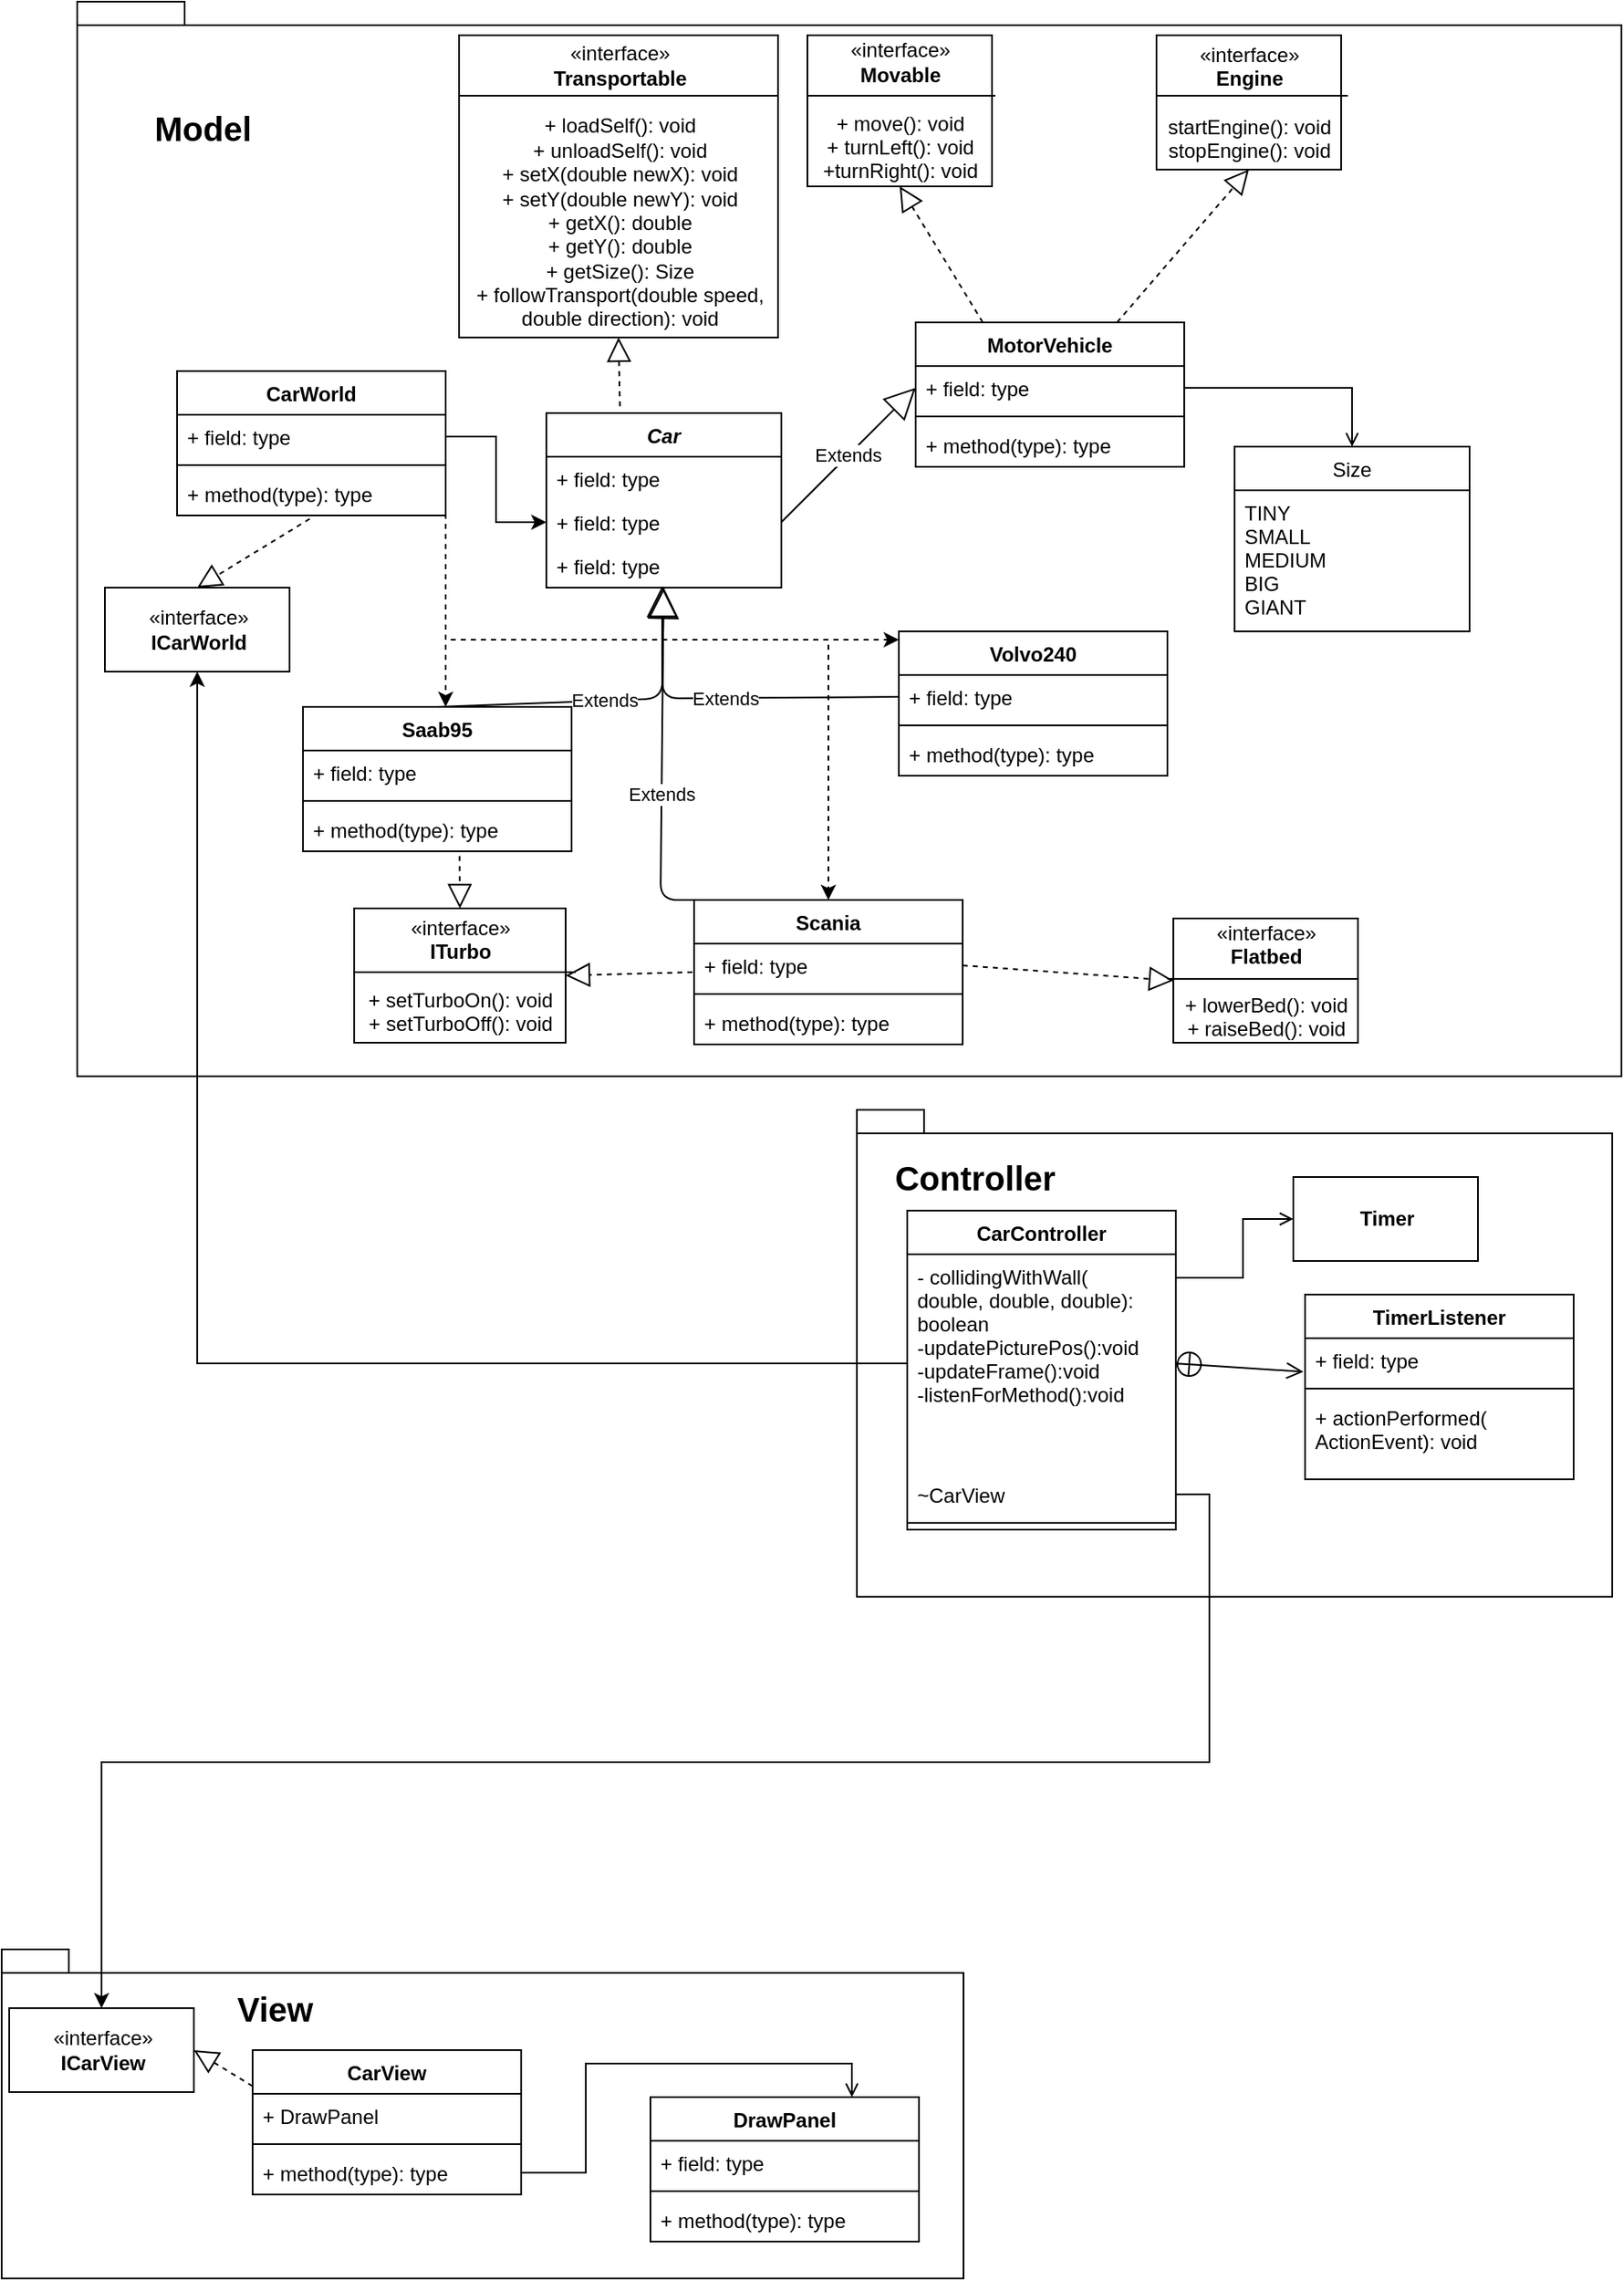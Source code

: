 <mxfile version="12.3.3" type="github" pages="1">
  <diagram name="Page-1" id="b5b7bab2-c9e2-2cf4-8b2a-24fd1a2a6d21">
    <mxGraphModel dx="1155" dy="1851" grid="1" gridSize="10" guides="1" tooltips="1" connect="1" arrows="1" fold="1" page="1" pageScale="1" pageWidth="1027" pageHeight="1169" background="#ffffff" math="0" shadow="0">
      <root>
        <mxCell id="0"/>
        <mxCell id="1" parent="0"/>
        <mxCell id="50sDM0IluNqHPnj_dnaF-17" value="" style="shape=folder;fontStyle=1;spacingTop=10;tabWidth=40;tabHeight=14;tabPosition=left;html=1;" parent="1" vertex="1">
          <mxGeometry x="517.5" y="-460" width="450" height="290" as="geometry"/>
        </mxCell>
        <mxCell id="50sDM0IluNqHPnj_dnaF-10" value="" style="shape=folder;fontStyle=1;spacingTop=10;tabWidth=40;tabHeight=14;tabPosition=left;html=1;" parent="1" vertex="1">
          <mxGeometry x="8" y="40" width="573" height="196" as="geometry"/>
        </mxCell>
        <mxCell id="50sDM0IluNqHPnj_dnaF-9" value="" style="shape=folder;fontStyle=1;spacingTop=10;tabWidth=40;tabHeight=14;tabPosition=left;html=1;" parent="1" vertex="1">
          <mxGeometry x="53" y="-1120" width="920" height="640" as="geometry"/>
        </mxCell>
        <mxCell id="A2BCTbo7lUN5HEoxAGUj-3" value="Car" style="swimlane;fontStyle=3;childLayout=stackLayout;horizontal=1;startSize=26;fillColor=none;horizontalStack=0;resizeParent=1;resizeParentMax=0;resizeLast=0;collapsible=1;marginBottom=0;" parent="1" vertex="1">
          <mxGeometry x="332.5" y="-875" width="140" height="104" as="geometry"/>
        </mxCell>
        <mxCell id="A2BCTbo7lUN5HEoxAGUj-4" value="+ field: type" style="text;strokeColor=none;fillColor=none;align=left;verticalAlign=top;spacingLeft=4;spacingRight=4;overflow=hidden;rotatable=0;points=[[0,0.5],[1,0.5]];portConstraint=eastwest;" parent="A2BCTbo7lUN5HEoxAGUj-3" vertex="1">
          <mxGeometry y="26" width="140" height="26" as="geometry"/>
        </mxCell>
        <mxCell id="A2BCTbo7lUN5HEoxAGUj-5" value="+ field: type" style="text;strokeColor=none;fillColor=none;align=left;verticalAlign=top;spacingLeft=4;spacingRight=4;overflow=hidden;rotatable=0;points=[[0,0.5],[1,0.5]];portConstraint=eastwest;" parent="A2BCTbo7lUN5HEoxAGUj-3" vertex="1">
          <mxGeometry y="52" width="140" height="26" as="geometry"/>
        </mxCell>
        <mxCell id="A2BCTbo7lUN5HEoxAGUj-6" value="+ field: type" style="text;strokeColor=none;fillColor=none;align=left;verticalAlign=top;spacingLeft=4;spacingRight=4;overflow=hidden;rotatable=0;points=[[0,0.5],[1,0.5]];portConstraint=eastwest;" parent="A2BCTbo7lUN5HEoxAGUj-3" vertex="1">
          <mxGeometry y="78" width="140" height="26" as="geometry"/>
        </mxCell>
        <mxCell id="A2BCTbo7lUN5HEoxAGUj-7" value="«interface»&lt;br&gt;&lt;b&gt;Transportable&lt;/b&gt;&lt;br&gt;&lt;br&gt;+ loadSelf(): void&lt;br&gt;+ unloadSelf(): void&lt;br&gt;+ setX(double newX): void&lt;br&gt;+ setY(double newY): void&lt;br&gt;+ getX(): double&lt;br&gt;+ getY(): double&lt;br&gt;+ getSize(): Size&lt;br&gt;+ followTransport(double speed,&lt;br&gt;double direction): void" style="html=1;" parent="1" vertex="1">
          <mxGeometry x="280.5" y="-1100" width="190" height="180" as="geometry"/>
        </mxCell>
        <mxCell id="A2BCTbo7lUN5HEoxAGUj-8" value="«interface»&lt;br&gt;&lt;b&gt;ITurbo&lt;/b&gt;&lt;br&gt;&lt;br&gt;+ setTurboOn(): void&lt;br&gt;+ setTurboOff(): void" style="html=1;" parent="1" vertex="1">
          <mxGeometry x="218" y="-580" width="126" height="80" as="geometry"/>
        </mxCell>
        <mxCell id="A2BCTbo7lUN5HEoxAGUj-9" value="«interface»&lt;br&gt;&lt;b&gt;Flatbed&lt;/b&gt;&lt;br&gt;&lt;br&gt;+ lowerBed(): void&lt;br&gt;+ raiseBed(): void" style="html=1;" parent="1" vertex="1">
          <mxGeometry x="706" y="-574" width="110" height="74" as="geometry"/>
        </mxCell>
        <mxCell id="A2BCTbo7lUN5HEoxAGUj-10" value="«interface»&lt;br&gt;&lt;b&gt;Engine&lt;/b&gt;&lt;br&gt;&lt;br&gt;startEngine(): void&lt;br&gt;stopEngine(): void" style="html=1;" parent="1" vertex="1">
          <mxGeometry x="696" y="-1100" width="110" height="80" as="geometry"/>
        </mxCell>
        <mxCell id="A2BCTbo7lUN5HEoxAGUj-11" value="«interface»&lt;br&gt;&lt;b&gt;Movable&lt;/b&gt;&lt;br&gt;&lt;br&gt;+ move(): void&lt;br&gt;+ turnLeft(): void&lt;br&gt;+turnRight(): void" style="html=1;labelPosition=center;verticalLabelPosition=middle;align=center;verticalAlign=middle;" parent="1" vertex="1">
          <mxGeometry x="488" y="-1100" width="110" height="90" as="geometry"/>
        </mxCell>
        <mxCell id="A2BCTbo7lUN5HEoxAGUj-12" value="" style="endArrow=block;dashed=1;endFill=0;endSize=12;html=1;exitX=0.313;exitY=-0.038;exitDx=0;exitDy=0;exitPerimeter=0;entryX=0.5;entryY=1;entryDx=0;entryDy=0;" parent="1" source="A2BCTbo7lUN5HEoxAGUj-3" target="A2BCTbo7lUN5HEoxAGUj-7" edge="1">
          <mxGeometry width="160" relative="1" as="geometry">
            <mxPoint x="292.5" y="-915" as="sourcePoint"/>
            <mxPoint x="380" y="-920" as="targetPoint"/>
          </mxGeometry>
        </mxCell>
        <mxCell id="A2BCTbo7lUN5HEoxAGUj-13" value="MotorVehicle" style="swimlane;fontStyle=1;align=center;verticalAlign=top;childLayout=stackLayout;horizontal=1;startSize=26;horizontalStack=0;resizeParent=1;resizeParentMax=0;resizeLast=0;collapsible=1;marginBottom=0;" parent="1" vertex="1">
          <mxGeometry x="552.5" y="-929" width="160" height="86" as="geometry"/>
        </mxCell>
        <mxCell id="A2BCTbo7lUN5HEoxAGUj-14" value="+ field: type" style="text;strokeColor=none;fillColor=none;align=left;verticalAlign=top;spacingLeft=4;spacingRight=4;overflow=hidden;rotatable=0;points=[[0,0.5],[1,0.5]];portConstraint=eastwest;" parent="A2BCTbo7lUN5HEoxAGUj-13" vertex="1">
          <mxGeometry y="26" width="160" height="26" as="geometry"/>
        </mxCell>
        <mxCell id="A2BCTbo7lUN5HEoxAGUj-15" value="" style="line;strokeWidth=1;fillColor=none;align=left;verticalAlign=middle;spacingTop=-1;spacingLeft=3;spacingRight=3;rotatable=0;labelPosition=right;points=[];portConstraint=eastwest;" parent="A2BCTbo7lUN5HEoxAGUj-13" vertex="1">
          <mxGeometry y="52" width="160" height="8" as="geometry"/>
        </mxCell>
        <mxCell id="A2BCTbo7lUN5HEoxAGUj-16" value="+ method(type): type" style="text;strokeColor=none;fillColor=none;align=left;verticalAlign=top;spacingLeft=4;spacingRight=4;overflow=hidden;rotatable=0;points=[[0,0.5],[1,0.5]];portConstraint=eastwest;" parent="A2BCTbo7lUN5HEoxAGUj-13" vertex="1">
          <mxGeometry y="60" width="160" height="26" as="geometry"/>
        </mxCell>
        <mxCell id="A2BCTbo7lUN5HEoxAGUj-18" value="Extends" style="endArrow=block;endSize=16;endFill=0;html=1;exitX=1;exitY=0.5;exitDx=0;exitDy=0;entryX=0;entryY=0.5;entryDx=0;entryDy=0;" parent="1" source="A2BCTbo7lUN5HEoxAGUj-5" target="A2BCTbo7lUN5HEoxAGUj-14" edge="1">
          <mxGeometry width="160" relative="1" as="geometry">
            <mxPoint x="292.5" y="-665" as="sourcePoint"/>
            <mxPoint x="452.5" y="-665" as="targetPoint"/>
          </mxGeometry>
        </mxCell>
        <mxCell id="A2BCTbo7lUN5HEoxAGUj-19" value="Saab95" style="swimlane;fontStyle=1;align=center;verticalAlign=top;childLayout=stackLayout;horizontal=1;startSize=26;horizontalStack=0;resizeParent=1;resizeParentMax=0;resizeLast=0;collapsible=1;marginBottom=0;" parent="1" vertex="1">
          <mxGeometry x="187.5" y="-700" width="160" height="86" as="geometry"/>
        </mxCell>
        <mxCell id="A2BCTbo7lUN5HEoxAGUj-20" value="+ field: type" style="text;strokeColor=none;fillColor=none;align=left;verticalAlign=top;spacingLeft=4;spacingRight=4;overflow=hidden;rotatable=0;points=[[0,0.5],[1,0.5]];portConstraint=eastwest;" parent="A2BCTbo7lUN5HEoxAGUj-19" vertex="1">
          <mxGeometry y="26" width="160" height="26" as="geometry"/>
        </mxCell>
        <mxCell id="A2BCTbo7lUN5HEoxAGUj-21" value="" style="line;strokeWidth=1;fillColor=none;align=left;verticalAlign=middle;spacingTop=-1;spacingLeft=3;spacingRight=3;rotatable=0;labelPosition=right;points=[];portConstraint=eastwest;" parent="A2BCTbo7lUN5HEoxAGUj-19" vertex="1">
          <mxGeometry y="52" width="160" height="8" as="geometry"/>
        </mxCell>
        <mxCell id="A2BCTbo7lUN5HEoxAGUj-22" value="+ method(type): type" style="text;strokeColor=none;fillColor=none;align=left;verticalAlign=top;spacingLeft=4;spacingRight=4;overflow=hidden;rotatable=0;points=[[0,0.5],[1,0.5]];portConstraint=eastwest;" parent="A2BCTbo7lUN5HEoxAGUj-19" vertex="1">
          <mxGeometry y="60" width="160" height="26" as="geometry"/>
        </mxCell>
        <mxCell id="A2BCTbo7lUN5HEoxAGUj-23" value="" style="endArrow=block;dashed=1;endFill=0;endSize=12;html=1;exitX=0.25;exitY=0;exitDx=0;exitDy=0;entryX=0.5;entryY=1;entryDx=0;entryDy=0;" parent="1" source="A2BCTbo7lUN5HEoxAGUj-13" target="A2BCTbo7lUN5HEoxAGUj-11" edge="1">
          <mxGeometry width="160" relative="1" as="geometry">
            <mxPoint x="132.5" y="-655" as="sourcePoint"/>
            <mxPoint x="292.5" y="-655" as="targetPoint"/>
          </mxGeometry>
        </mxCell>
        <mxCell id="A2BCTbo7lUN5HEoxAGUj-24" value="Extends" style="endArrow=block;endSize=16;endFill=0;html=1;exitX=0.5;exitY=0;exitDx=0;exitDy=0;" parent="1" source="A2BCTbo7lUN5HEoxAGUj-19" target="A2BCTbo7lUN5HEoxAGUj-6" edge="1">
          <mxGeometry width="160" relative="1" as="geometry">
            <mxPoint x="262.5" y="-805" as="sourcePoint"/>
            <mxPoint x="212.5" y="-685" as="targetPoint"/>
            <Array as="points">
              <mxPoint x="401.5" y="-705"/>
            </Array>
          </mxGeometry>
        </mxCell>
        <mxCell id="A2BCTbo7lUN5HEoxAGUj-27" value="Volvo240" style="swimlane;fontStyle=1;align=center;verticalAlign=top;childLayout=stackLayout;horizontal=1;startSize=26;horizontalStack=0;resizeParent=1;resizeParentMax=0;resizeLast=0;collapsible=1;marginBottom=0;" parent="1" vertex="1">
          <mxGeometry x="542.5" y="-745" width="160" height="86" as="geometry"/>
        </mxCell>
        <mxCell id="A2BCTbo7lUN5HEoxAGUj-28" value="+ field: type" style="text;strokeColor=none;fillColor=none;align=left;verticalAlign=top;spacingLeft=4;spacingRight=4;overflow=hidden;rotatable=0;points=[[0,0.5],[1,0.5]];portConstraint=eastwest;" parent="A2BCTbo7lUN5HEoxAGUj-27" vertex="1">
          <mxGeometry y="26" width="160" height="26" as="geometry"/>
        </mxCell>
        <mxCell id="A2BCTbo7lUN5HEoxAGUj-29" value="" style="line;strokeWidth=1;fillColor=none;align=left;verticalAlign=middle;spacingTop=-1;spacingLeft=3;spacingRight=3;rotatable=0;labelPosition=right;points=[];portConstraint=eastwest;" parent="A2BCTbo7lUN5HEoxAGUj-27" vertex="1">
          <mxGeometry y="52" width="160" height="8" as="geometry"/>
        </mxCell>
        <mxCell id="A2BCTbo7lUN5HEoxAGUj-30" value="+ method(type): type" style="text;strokeColor=none;fillColor=none;align=left;verticalAlign=top;spacingLeft=4;spacingRight=4;overflow=hidden;rotatable=0;points=[[0,0.5],[1,0.5]];portConstraint=eastwest;" parent="A2BCTbo7lUN5HEoxAGUj-27" vertex="1">
          <mxGeometry y="60" width="160" height="26" as="geometry"/>
        </mxCell>
        <mxCell id="A2BCTbo7lUN5HEoxAGUj-31" value="Scania" style="swimlane;fontStyle=1;align=center;verticalAlign=top;childLayout=stackLayout;horizontal=1;startSize=26;horizontalStack=0;resizeParent=1;resizeParentMax=0;resizeLast=0;collapsible=1;marginBottom=0;" parent="1" vertex="1">
          <mxGeometry x="420.5" y="-585" width="160" height="86" as="geometry"/>
        </mxCell>
        <mxCell id="A2BCTbo7lUN5HEoxAGUj-32" value="+ field: type" style="text;strokeColor=none;fillColor=none;align=left;verticalAlign=top;spacingLeft=4;spacingRight=4;overflow=hidden;rotatable=0;points=[[0,0.5],[1,0.5]];portConstraint=eastwest;" parent="A2BCTbo7lUN5HEoxAGUj-31" vertex="1">
          <mxGeometry y="26" width="160" height="26" as="geometry"/>
        </mxCell>
        <mxCell id="A2BCTbo7lUN5HEoxAGUj-33" value="" style="line;strokeWidth=1;fillColor=none;align=left;verticalAlign=middle;spacingTop=-1;spacingLeft=3;spacingRight=3;rotatable=0;labelPosition=right;points=[];portConstraint=eastwest;" parent="A2BCTbo7lUN5HEoxAGUj-31" vertex="1">
          <mxGeometry y="52" width="160" height="8" as="geometry"/>
        </mxCell>
        <mxCell id="A2BCTbo7lUN5HEoxAGUj-34" value="+ method(type): type" style="text;strokeColor=none;fillColor=none;align=left;verticalAlign=top;spacingLeft=4;spacingRight=4;overflow=hidden;rotatable=0;points=[[0,0.5],[1,0.5]];portConstraint=eastwest;" parent="A2BCTbo7lUN5HEoxAGUj-31" vertex="1">
          <mxGeometry y="60" width="160" height="26" as="geometry"/>
        </mxCell>
        <mxCell id="A2BCTbo7lUN5HEoxAGUj-37" value="Extends" style="endArrow=block;endSize=16;endFill=0;html=1;exitX=0;exitY=0.5;exitDx=0;exitDy=0;entryX=0.493;entryY=0.962;entryDx=0;entryDy=0;entryPerimeter=0;" parent="1" source="A2BCTbo7lUN5HEoxAGUj-28" target="A2BCTbo7lUN5HEoxAGUj-6" edge="1">
          <mxGeometry width="160" relative="1" as="geometry">
            <mxPoint x="132.5" y="-655" as="sourcePoint"/>
            <mxPoint x="292.5" y="-655" as="targetPoint"/>
            <Array as="points">
              <mxPoint x="401.5" y="-705"/>
            </Array>
          </mxGeometry>
        </mxCell>
        <mxCell id="A2BCTbo7lUN5HEoxAGUj-38" value="Extends" style="endArrow=block;endSize=16;endFill=0;html=1;exitX=0.25;exitY=0;exitDx=0;exitDy=0;" parent="1" source="A2BCTbo7lUN5HEoxAGUj-31" target="A2BCTbo7lUN5HEoxAGUj-6" edge="1">
          <mxGeometry width="160" relative="1" as="geometry">
            <mxPoint x="105.5" y="-475" as="sourcePoint"/>
            <mxPoint x="375.5" y="-645" as="targetPoint"/>
            <Array as="points">
              <mxPoint x="400.5" y="-585"/>
            </Array>
          </mxGeometry>
        </mxCell>
        <mxCell id="A2BCTbo7lUN5HEoxAGUj-39" value="" style="endArrow=block;dashed=1;endFill=0;endSize=12;html=1;exitX=0.583;exitY=1.108;exitDx=0;exitDy=0;entryX=0.5;entryY=0;entryDx=0;entryDy=0;exitPerimeter=0;" parent="1" source="A2BCTbo7lUN5HEoxAGUj-22" target="A2BCTbo7lUN5HEoxAGUj-8" edge="1">
          <mxGeometry width="160" relative="1" as="geometry">
            <mxPoint x="105.5" y="-475" as="sourcePoint"/>
            <mxPoint x="265.5" y="-475" as="targetPoint"/>
          </mxGeometry>
        </mxCell>
        <mxCell id="A2BCTbo7lUN5HEoxAGUj-40" value="" style="endArrow=block;dashed=1;endFill=0;endSize=12;html=1;entryX=1;entryY=0.5;entryDx=0;entryDy=0;" parent="1" edge="1" target="A2BCTbo7lUN5HEoxAGUj-8">
          <mxGeometry width="160" relative="1" as="geometry">
            <mxPoint x="419.5" y="-542" as="sourcePoint"/>
            <mxPoint x="420.5" y="-546" as="targetPoint"/>
          </mxGeometry>
        </mxCell>
        <mxCell id="A2BCTbo7lUN5HEoxAGUj-41" value="" style="endArrow=block;dashed=1;endFill=0;endSize=12;html=1;exitX=1;exitY=0.5;exitDx=0;exitDy=0;entryX=0;entryY=0.5;entryDx=0;entryDy=0;" parent="1" source="A2BCTbo7lUN5HEoxAGUj-32" target="A2BCTbo7lUN5HEoxAGUj-9" edge="1">
          <mxGeometry width="160" relative="1" as="geometry">
            <mxPoint x="190.5" y="-444" as="sourcePoint"/>
            <mxPoint x="660.5" y="-484" as="targetPoint"/>
          </mxGeometry>
        </mxCell>
        <mxCell id="A2BCTbo7lUN5HEoxAGUj-48" value="Size" style="swimlane;fontStyle=0;childLayout=stackLayout;horizontal=1;startSize=26;fillColor=none;horizontalStack=0;resizeParent=1;resizeParentMax=0;resizeLast=0;collapsible=1;marginBottom=0;" parent="1" vertex="1">
          <mxGeometry x="742.5" y="-855" width="140" height="110" as="geometry"/>
        </mxCell>
        <mxCell id="A2BCTbo7lUN5HEoxAGUj-49" value="TINY&#xa;SMALL&#xa;MEDIUM&#xa;BIG&#xa;GIANT" style="text;strokeColor=none;fillColor=none;align=left;verticalAlign=top;spacingLeft=4;spacingRight=4;overflow=hidden;rotatable=0;points=[[0,0.5],[1,0.5]];portConstraint=eastwest;" parent="A2BCTbo7lUN5HEoxAGUj-48" vertex="1">
          <mxGeometry y="26" width="140" height="84" as="geometry"/>
        </mxCell>
        <mxCell id="A2BCTbo7lUN5HEoxAGUj-53" style="edgeStyle=orthogonalEdgeStyle;rounded=0;orthogonalLoop=1;jettySize=auto;html=1;exitX=1;exitY=0.5;exitDx=0;exitDy=0;entryX=0.5;entryY=0;entryDx=0;entryDy=0;endArrow=open;endFill=0;" parent="1" source="A2BCTbo7lUN5HEoxAGUj-14" target="A2BCTbo7lUN5HEoxAGUj-48" edge="1">
          <mxGeometry relative="1" as="geometry"/>
        </mxCell>
        <mxCell id="A2BCTbo7lUN5HEoxAGUj-54" value="&lt;b&gt;Timer&lt;/b&gt;" style="html=1;" parent="1" vertex="1">
          <mxGeometry x="777.5" y="-420" width="110" height="50" as="geometry"/>
        </mxCell>
        <mxCell id="A2BCTbo7lUN5HEoxAGUj-55" value="CarView" style="swimlane;fontStyle=1;align=center;verticalAlign=top;childLayout=stackLayout;horizontal=1;startSize=26;horizontalStack=0;resizeParent=1;resizeParentMax=0;resizeLast=0;collapsible=1;marginBottom=0;" parent="1" vertex="1">
          <mxGeometry x="157.5" y="100" width="160" height="86" as="geometry"/>
        </mxCell>
        <mxCell id="A2BCTbo7lUN5HEoxAGUj-56" value="+ DrawPanel" style="text;strokeColor=none;fillColor=none;align=left;verticalAlign=top;spacingLeft=4;spacingRight=4;overflow=hidden;rotatable=0;points=[[0,0.5],[1,0.5]];portConstraint=eastwest;" parent="A2BCTbo7lUN5HEoxAGUj-55" vertex="1">
          <mxGeometry y="26" width="160" height="26" as="geometry"/>
        </mxCell>
        <mxCell id="A2BCTbo7lUN5HEoxAGUj-57" value="" style="line;strokeWidth=1;fillColor=none;align=left;verticalAlign=middle;spacingTop=-1;spacingLeft=3;spacingRight=3;rotatable=0;labelPosition=right;points=[];portConstraint=eastwest;" parent="A2BCTbo7lUN5HEoxAGUj-55" vertex="1">
          <mxGeometry y="52" width="160" height="8" as="geometry"/>
        </mxCell>
        <mxCell id="A2BCTbo7lUN5HEoxAGUj-58" value="+ method(type): type" style="text;strokeColor=none;fillColor=none;align=left;verticalAlign=top;spacingLeft=4;spacingRight=4;overflow=hidden;rotatable=0;points=[[0,0.5],[1,0.5]];portConstraint=eastwest;" parent="A2BCTbo7lUN5HEoxAGUj-55" vertex="1">
          <mxGeometry y="60" width="160" height="26" as="geometry"/>
        </mxCell>
        <mxCell id="A2BCTbo7lUN5HEoxAGUj-59" value="CarController" style="swimlane;fontStyle=1;align=center;verticalAlign=top;childLayout=stackLayout;horizontal=1;startSize=26;horizontalStack=0;resizeParent=1;resizeParentMax=0;resizeLast=0;collapsible=1;marginBottom=0;" parent="1" vertex="1">
          <mxGeometry x="547.5" y="-400" width="160" height="190" as="geometry">
            <mxRectangle x="30" y="404" width="110" height="26" as="alternateBounds"/>
          </mxGeometry>
        </mxCell>
        <mxCell id="A2BCTbo7lUN5HEoxAGUj-62" value="- collidingWithWall(&#xa;double, double, double): &#xa;boolean&#xa;-updatePicturePos():void&#xa;-updateFrame():void&#xa;-listenForMethod():void" style="text;strokeColor=none;fillColor=none;align=left;verticalAlign=top;spacingLeft=4;spacingRight=4;overflow=hidden;rotatable=0;points=[[0,0.5],[1,0.5]];portConstraint=eastwest;" parent="A2BCTbo7lUN5HEoxAGUj-59" vertex="1">
          <mxGeometry y="26" width="160" height="130" as="geometry"/>
        </mxCell>
        <mxCell id="A2BCTbo7lUN5HEoxAGUj-60" value="~CarView" style="text;strokeColor=none;fillColor=none;align=left;verticalAlign=top;spacingLeft=4;spacingRight=4;overflow=hidden;rotatable=0;points=[[0,0.5],[1,0.5]];portConstraint=eastwest;" parent="A2BCTbo7lUN5HEoxAGUj-59" vertex="1">
          <mxGeometry y="156" width="160" height="26" as="geometry"/>
        </mxCell>
        <mxCell id="A2BCTbo7lUN5HEoxAGUj-61" value="" style="line;strokeWidth=1;fillColor=none;align=left;verticalAlign=middle;spacingTop=-1;spacingLeft=3;spacingRight=3;rotatable=0;labelPosition=right;points=[];portConstraint=eastwest;" parent="A2BCTbo7lUN5HEoxAGUj-59" vertex="1">
          <mxGeometry y="182" width="160" height="8" as="geometry"/>
        </mxCell>
        <mxCell id="A2BCTbo7lUN5HEoxAGUj-65" style="edgeStyle=orthogonalEdgeStyle;rounded=0;orthogonalLoop=1;jettySize=auto;html=1;endArrow=open;endFill=0;" parent="1" edge="1">
          <mxGeometry relative="1" as="geometry">
            <mxPoint x="707.5" y="-360" as="sourcePoint"/>
            <mxPoint x="777.5" y="-395" as="targetPoint"/>
            <Array as="points">
              <mxPoint x="747.5" y="-360"/>
              <mxPoint x="747.5" y="-395"/>
            </Array>
          </mxGeometry>
        </mxCell>
        <mxCell id="A2BCTbo7lUN5HEoxAGUj-75" value="DrawPanel" style="swimlane;fontStyle=1;align=center;verticalAlign=top;childLayout=stackLayout;horizontal=1;startSize=26;horizontalStack=0;resizeParent=1;resizeParentMax=0;resizeLast=0;collapsible=1;marginBottom=0;" parent="1" vertex="1">
          <mxGeometry x="394.5" y="128" width="160" height="86" as="geometry"/>
        </mxCell>
        <mxCell id="A2BCTbo7lUN5HEoxAGUj-76" value="+ field: type" style="text;strokeColor=none;fillColor=none;align=left;verticalAlign=top;spacingLeft=4;spacingRight=4;overflow=hidden;rotatable=0;points=[[0,0.5],[1,0.5]];portConstraint=eastwest;" parent="A2BCTbo7lUN5HEoxAGUj-75" vertex="1">
          <mxGeometry y="26" width="160" height="26" as="geometry"/>
        </mxCell>
        <mxCell id="A2BCTbo7lUN5HEoxAGUj-77" value="" style="line;strokeWidth=1;fillColor=none;align=left;verticalAlign=middle;spacingTop=-1;spacingLeft=3;spacingRight=3;rotatable=0;labelPosition=right;points=[];portConstraint=eastwest;" parent="A2BCTbo7lUN5HEoxAGUj-75" vertex="1">
          <mxGeometry y="52" width="160" height="8" as="geometry"/>
        </mxCell>
        <mxCell id="A2BCTbo7lUN5HEoxAGUj-78" value="+ method(type): type" style="text;strokeColor=none;fillColor=none;align=left;verticalAlign=top;spacingLeft=4;spacingRight=4;overflow=hidden;rotatable=0;points=[[0,0.5],[1,0.5]];portConstraint=eastwest;" parent="A2BCTbo7lUN5HEoxAGUj-75" vertex="1">
          <mxGeometry y="60" width="160" height="26" as="geometry"/>
        </mxCell>
        <mxCell id="A2BCTbo7lUN5HEoxAGUj-79" style="edgeStyle=orthogonalEdgeStyle;rounded=0;orthogonalLoop=1;jettySize=auto;html=1;exitX=1;exitY=0.5;exitDx=0;exitDy=0;entryX=0.75;entryY=0;entryDx=0;entryDy=0;endArrow=open;endFill=0;" parent="1" source="A2BCTbo7lUN5HEoxAGUj-58" target="A2BCTbo7lUN5HEoxAGUj-75" edge="1">
          <mxGeometry relative="1" as="geometry"/>
        </mxCell>
        <mxCell id="50sDM0IluNqHPnj_dnaF-2" value="TimerListener" style="swimlane;fontStyle=1;align=center;verticalAlign=top;childLayout=stackLayout;horizontal=1;startSize=26;horizontalStack=0;resizeParent=1;resizeParentMax=0;resizeLast=0;collapsible=1;marginBottom=0;" parent="1" vertex="1">
          <mxGeometry x="784.5" y="-350" width="160" height="110" as="geometry"/>
        </mxCell>
        <mxCell id="50sDM0IluNqHPnj_dnaF-3" value="+ field: type" style="text;strokeColor=none;fillColor=none;align=left;verticalAlign=top;spacingLeft=4;spacingRight=4;overflow=hidden;rotatable=0;points=[[0,0.5],[1,0.5]];portConstraint=eastwest;" parent="50sDM0IluNqHPnj_dnaF-2" vertex="1">
          <mxGeometry y="26" width="160" height="26" as="geometry"/>
        </mxCell>
        <mxCell id="50sDM0IluNqHPnj_dnaF-4" value="" style="line;strokeWidth=1;fillColor=none;align=left;verticalAlign=middle;spacingTop=-1;spacingLeft=3;spacingRight=3;rotatable=0;labelPosition=right;points=[];portConstraint=eastwest;" parent="50sDM0IluNqHPnj_dnaF-2" vertex="1">
          <mxGeometry y="52" width="160" height="8" as="geometry"/>
        </mxCell>
        <mxCell id="50sDM0IluNqHPnj_dnaF-5" value="+ actionPerformed(&#xa;ActionEvent): void " style="text;strokeColor=none;fillColor=none;align=left;verticalAlign=top;spacingLeft=4;spacingRight=4;overflow=hidden;rotatable=0;points=[[0,0.5],[1,0.5]];portConstraint=eastwest;" parent="50sDM0IluNqHPnj_dnaF-2" vertex="1">
          <mxGeometry y="60" width="160" height="50" as="geometry"/>
        </mxCell>
        <mxCell id="50sDM0IluNqHPnj_dnaF-12" value="«interface»&lt;br&gt;&lt;b&gt;ICarView&lt;/b&gt;" style="html=1;" parent="1" vertex="1">
          <mxGeometry x="12.5" y="75" width="110" height="50" as="geometry"/>
        </mxCell>
        <mxCell id="50sDM0IluNqHPnj_dnaF-14" style="edgeStyle=orthogonalEdgeStyle;rounded=0;orthogonalLoop=1;jettySize=auto;html=1;exitX=1;exitY=0.5;exitDx=0;exitDy=0;" parent="1" source="A2BCTbo7lUN5HEoxAGUj-60" target="50sDM0IluNqHPnj_dnaF-12" edge="1">
          <mxGeometry relative="1" as="geometry"/>
        </mxCell>
        <mxCell id="50sDM0IluNqHPnj_dnaF-18" value="" style="endArrow=open;startArrow=circlePlus;endFill=0;startFill=0;endSize=8;html=1;exitX=1;exitY=0.5;exitDx=0;exitDy=0;entryX=-0.006;entryY=0.769;entryDx=0;entryDy=0;entryPerimeter=0;" parent="1" source="A2BCTbo7lUN5HEoxAGUj-62" target="50sDM0IluNqHPnj_dnaF-3" edge="1">
          <mxGeometry width="160" relative="1" as="geometry">
            <mxPoint x="27.5" y="90" as="sourcePoint"/>
            <mxPoint x="187.5" y="90" as="targetPoint"/>
          </mxGeometry>
        </mxCell>
        <mxCell id="50sDM0IluNqHPnj_dnaF-19" value="CarWorld&#xa;" style="swimlane;fontStyle=1;align=center;verticalAlign=top;childLayout=stackLayout;horizontal=1;startSize=26;horizontalStack=0;resizeParent=1;resizeParentMax=0;resizeLast=0;collapsible=1;marginBottom=0;" parent="1" vertex="1">
          <mxGeometry x="112.5" y="-900" width="160" height="86" as="geometry">
            <mxRectangle x="110" y="170" width="90" height="26" as="alternateBounds"/>
          </mxGeometry>
        </mxCell>
        <mxCell id="50sDM0IluNqHPnj_dnaF-20" value="+ field: type" style="text;strokeColor=none;fillColor=none;align=left;verticalAlign=top;spacingLeft=4;spacingRight=4;overflow=hidden;rotatable=0;points=[[0,0.5],[1,0.5]];portConstraint=eastwest;" parent="50sDM0IluNqHPnj_dnaF-19" vertex="1">
          <mxGeometry y="26" width="160" height="26" as="geometry"/>
        </mxCell>
        <mxCell id="50sDM0IluNqHPnj_dnaF-21" value="" style="line;strokeWidth=1;fillColor=none;align=left;verticalAlign=middle;spacingTop=-1;spacingLeft=3;spacingRight=3;rotatable=0;labelPosition=right;points=[];portConstraint=eastwest;" parent="50sDM0IluNqHPnj_dnaF-19" vertex="1">
          <mxGeometry y="52" width="160" height="8" as="geometry"/>
        </mxCell>
        <mxCell id="50sDM0IluNqHPnj_dnaF-22" value="+ method(type): type" style="text;strokeColor=none;fillColor=none;align=left;verticalAlign=top;spacingLeft=4;spacingRight=4;overflow=hidden;rotatable=0;points=[[0,0.5],[1,0.5]];portConstraint=eastwest;" parent="50sDM0IluNqHPnj_dnaF-19" vertex="1">
          <mxGeometry y="60" width="160" height="26" as="geometry"/>
        </mxCell>
        <mxCell id="50sDM0IluNqHPnj_dnaF-23" value="«interface»&lt;br&gt;&lt;b&gt;ICarWorld&lt;/b&gt;" style="html=1;" parent="1" vertex="1">
          <mxGeometry x="69.5" y="-771" width="110" height="50" as="geometry"/>
        </mxCell>
        <mxCell id="50sDM0IluNqHPnj_dnaF-24" value="" style="endArrow=block;dashed=1;endFill=0;endSize=12;html=1;exitX=0.494;exitY=1.077;exitDx=0;exitDy=0;entryX=0.5;entryY=0;entryDx=0;entryDy=0;exitPerimeter=0;" parent="1" source="50sDM0IluNqHPnj_dnaF-22" target="50sDM0IluNqHPnj_dnaF-23" edge="1">
          <mxGeometry width="160" relative="1" as="geometry">
            <mxPoint x="-27.5" y="-886" as="sourcePoint"/>
            <mxPoint x="82.5" y="-316" as="targetPoint"/>
          </mxGeometry>
        </mxCell>
        <mxCell id="50sDM0IluNqHPnj_dnaF-25" style="edgeStyle=orthogonalEdgeStyle;rounded=0;orthogonalLoop=1;jettySize=auto;html=1;exitX=0;exitY=0.5;exitDx=0;exitDy=0;entryX=0.5;entryY=1;entryDx=0;entryDy=0;" parent="1" source="A2BCTbo7lUN5HEoxAGUj-62" target="50sDM0IluNqHPnj_dnaF-23" edge="1">
          <mxGeometry relative="1" as="geometry"/>
        </mxCell>
        <mxCell id="50sDM0IluNqHPnj_dnaF-26" style="edgeStyle=orthogonalEdgeStyle;rounded=0;orthogonalLoop=1;jettySize=auto;html=1;exitX=1;exitY=0.5;exitDx=0;exitDy=0;entryX=0;entryY=0.5;entryDx=0;entryDy=0;" parent="1" source="50sDM0IluNqHPnj_dnaF-20" target="A2BCTbo7lUN5HEoxAGUj-5" edge="1">
          <mxGeometry relative="1" as="geometry"/>
        </mxCell>
        <mxCell id="50sDM0IluNqHPnj_dnaF-27" style="edgeStyle=orthogonalEdgeStyle;rounded=0;orthogonalLoop=1;jettySize=auto;html=1;exitX=1;exitY=0.5;exitDx=0;exitDy=0;dashed=1;" parent="1" source="50sDM0IluNqHPnj_dnaF-22" edge="1">
          <mxGeometry relative="1" as="geometry">
            <mxPoint x="272.5" y="-700" as="targetPoint"/>
            <Array as="points">
              <mxPoint x="272.5" y="-790"/>
              <mxPoint x="272.5" y="-790"/>
            </Array>
          </mxGeometry>
        </mxCell>
        <mxCell id="50sDM0IluNqHPnj_dnaF-28" style="edgeStyle=orthogonalEdgeStyle;rounded=0;orthogonalLoop=1;jettySize=auto;html=1;exitX=1;exitY=0.5;exitDx=0;exitDy=0;entryX=0.5;entryY=0;entryDx=0;entryDy=0;dashed=1;" parent="1" source="50sDM0IluNqHPnj_dnaF-22" target="A2BCTbo7lUN5HEoxAGUj-31" edge="1">
          <mxGeometry relative="1" as="geometry">
            <Array as="points">
              <mxPoint x="272.5" y="-740"/>
              <mxPoint x="500.5" y="-740"/>
            </Array>
          </mxGeometry>
        </mxCell>
        <mxCell id="50sDM0IluNqHPnj_dnaF-29" style="edgeStyle=orthogonalEdgeStyle;rounded=0;orthogonalLoop=1;jettySize=auto;html=1;exitX=1;exitY=0.5;exitDx=0;exitDy=0;dashed=1;" parent="1" source="50sDM0IluNqHPnj_dnaF-22" target="A2BCTbo7lUN5HEoxAGUj-27" edge="1">
          <mxGeometry relative="1" as="geometry">
            <Array as="points">
              <mxPoint x="272.5" y="-740"/>
            </Array>
          </mxGeometry>
        </mxCell>
        <mxCell id="6hHU0qecmCUIPTqjAova-2" value="" style="endArrow=block;dashed=1;endFill=0;endSize=12;html=1;entryX=1;entryY=0.5;entryDx=0;entryDy=0;exitX=0;exitY=0.25;exitDx=0;exitDy=0;" edge="1" parent="1" source="A2BCTbo7lUN5HEoxAGUj-55" target="50sDM0IluNqHPnj_dnaF-12">
          <mxGeometry width="160" relative="1" as="geometry">
            <mxPoint x="10.5" y="260" as="sourcePoint"/>
            <mxPoint x="170.5" y="260" as="targetPoint"/>
          </mxGeometry>
        </mxCell>
        <mxCell id="6hHU0qecmCUIPTqjAova-3" value="" style="endArrow=block;dashed=1;endFill=0;endSize=12;html=1;entryX=0.5;entryY=1;entryDx=0;entryDy=0;exitX=0.75;exitY=0;exitDx=0;exitDy=0;" edge="1" parent="1" source="A2BCTbo7lUN5HEoxAGUj-13" target="A2BCTbo7lUN5HEoxAGUj-10">
          <mxGeometry width="160" relative="1" as="geometry">
            <mxPoint x="682.5" y="-980" as="sourcePoint"/>
            <mxPoint x="842.5" y="-980" as="targetPoint"/>
          </mxGeometry>
        </mxCell>
        <mxCell id="6hHU0qecmCUIPTqjAova-4" value="Model" style="text;html=1;strokeColor=none;fillColor=none;align=center;verticalAlign=middle;whiteSpace=wrap;rounded=0;fontStyle=1;fontSize=20;" vertex="1" parent="1">
          <mxGeometry x="62.5" y="-1100" width="130" height="110" as="geometry"/>
        </mxCell>
        <mxCell id="6hHU0qecmCUIPTqjAova-5" value="Controller" style="text;html=1;strokeColor=none;fillColor=none;align=center;verticalAlign=middle;whiteSpace=wrap;rounded=0;fontSize=20;fontStyle=1" vertex="1" parent="1">
          <mxGeometry x="567.5" y="-430" width="40" height="20" as="geometry"/>
        </mxCell>
        <mxCell id="6hHU0qecmCUIPTqjAova-6" value="&lt;b&gt;View&lt;/b&gt;" style="text;html=1;strokeColor=none;fillColor=none;align=center;verticalAlign=middle;whiteSpace=wrap;rounded=0;fontSize=20;" vertex="1" parent="1">
          <mxGeometry x="150.5" y="65" width="40" height="20" as="geometry"/>
        </mxCell>
        <mxCell id="6hHU0qecmCUIPTqjAova-9" value="" style="line;strokeWidth=1;fillColor=none;align=left;verticalAlign=middle;spacingTop=-1;spacingLeft=3;spacingRight=3;rotatable=0;labelPosition=right;points=[];portConstraint=eastwest;fontSize=11;" vertex="1" parent="1">
          <mxGeometry x="488" y="-1068" width="112" height="8" as="geometry"/>
        </mxCell>
        <mxCell id="6hHU0qecmCUIPTqjAova-10" value="" style="line;strokeWidth=1;fillColor=none;align=left;verticalAlign=middle;spacingTop=-1;spacingLeft=3;spacingRight=3;rotatable=0;labelPosition=right;points=[];portConstraint=eastwest;fontSize=11;" vertex="1" parent="1">
          <mxGeometry x="696" y="-1068" width="114" height="8" as="geometry"/>
        </mxCell>
        <mxCell id="6hHU0qecmCUIPTqjAova-12" value="" style="line;strokeWidth=1;fillColor=none;align=left;verticalAlign=middle;spacingTop=-1;spacingLeft=3;spacingRight=3;rotatable=0;labelPosition=right;points=[];portConstraint=eastwest;fontSize=11;" vertex="1" parent="1">
          <mxGeometry x="280.5" y="-1068" width="190" height="8" as="geometry"/>
        </mxCell>
        <mxCell id="6hHU0qecmCUIPTqjAova-14" value="" style="line;strokeWidth=1;fillColor=none;align=left;verticalAlign=middle;spacingTop=-1;spacingLeft=3;spacingRight=3;rotatable=0;labelPosition=right;points=[];portConstraint=eastwest;fontSize=11;" vertex="1" parent="1">
          <mxGeometry x="702.5" y="-542" width="113" height="8" as="geometry"/>
        </mxCell>
        <mxCell id="6hHU0qecmCUIPTqjAova-15" value="" style="line;strokeWidth=1;fillColor=none;align=left;verticalAlign=middle;spacingTop=-1;spacingLeft=3;spacingRight=3;rotatable=0;labelPosition=right;points=[];portConstraint=eastwest;fontSize=11;" vertex="1" parent="1">
          <mxGeometry x="218" y="-546" width="132" height="8" as="geometry"/>
        </mxCell>
      </root>
    </mxGraphModel>
  </diagram>
</mxfile>
